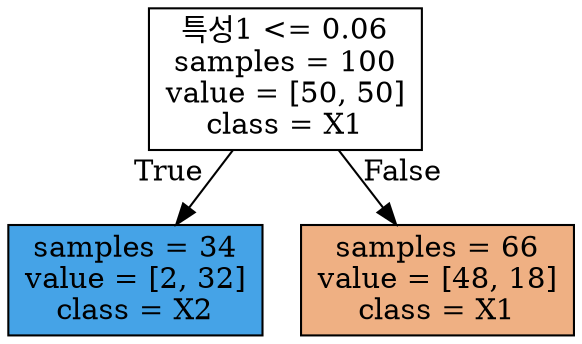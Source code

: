 digraph Tree {
node [shape=box, style="filled", color="black"] ;
0 [label="특성1 <= 0.06\nsamples = 100\nvalue = [50, 50]\nclass = X1", fillcolor="#ffffff"] ;
1 [label="samples = 34\nvalue = [2, 32]\nclass = X2", fillcolor="#45a3e7"] ;
0 -> 1 [labeldistance=2.5, labelangle=45, headlabel="True"] ;
2 [label="samples = 66\nvalue = [48, 18]\nclass = X1", fillcolor="#efb083"] ;
0 -> 2 [labeldistance=2.5, labelangle=-45, headlabel="False"] ;
}